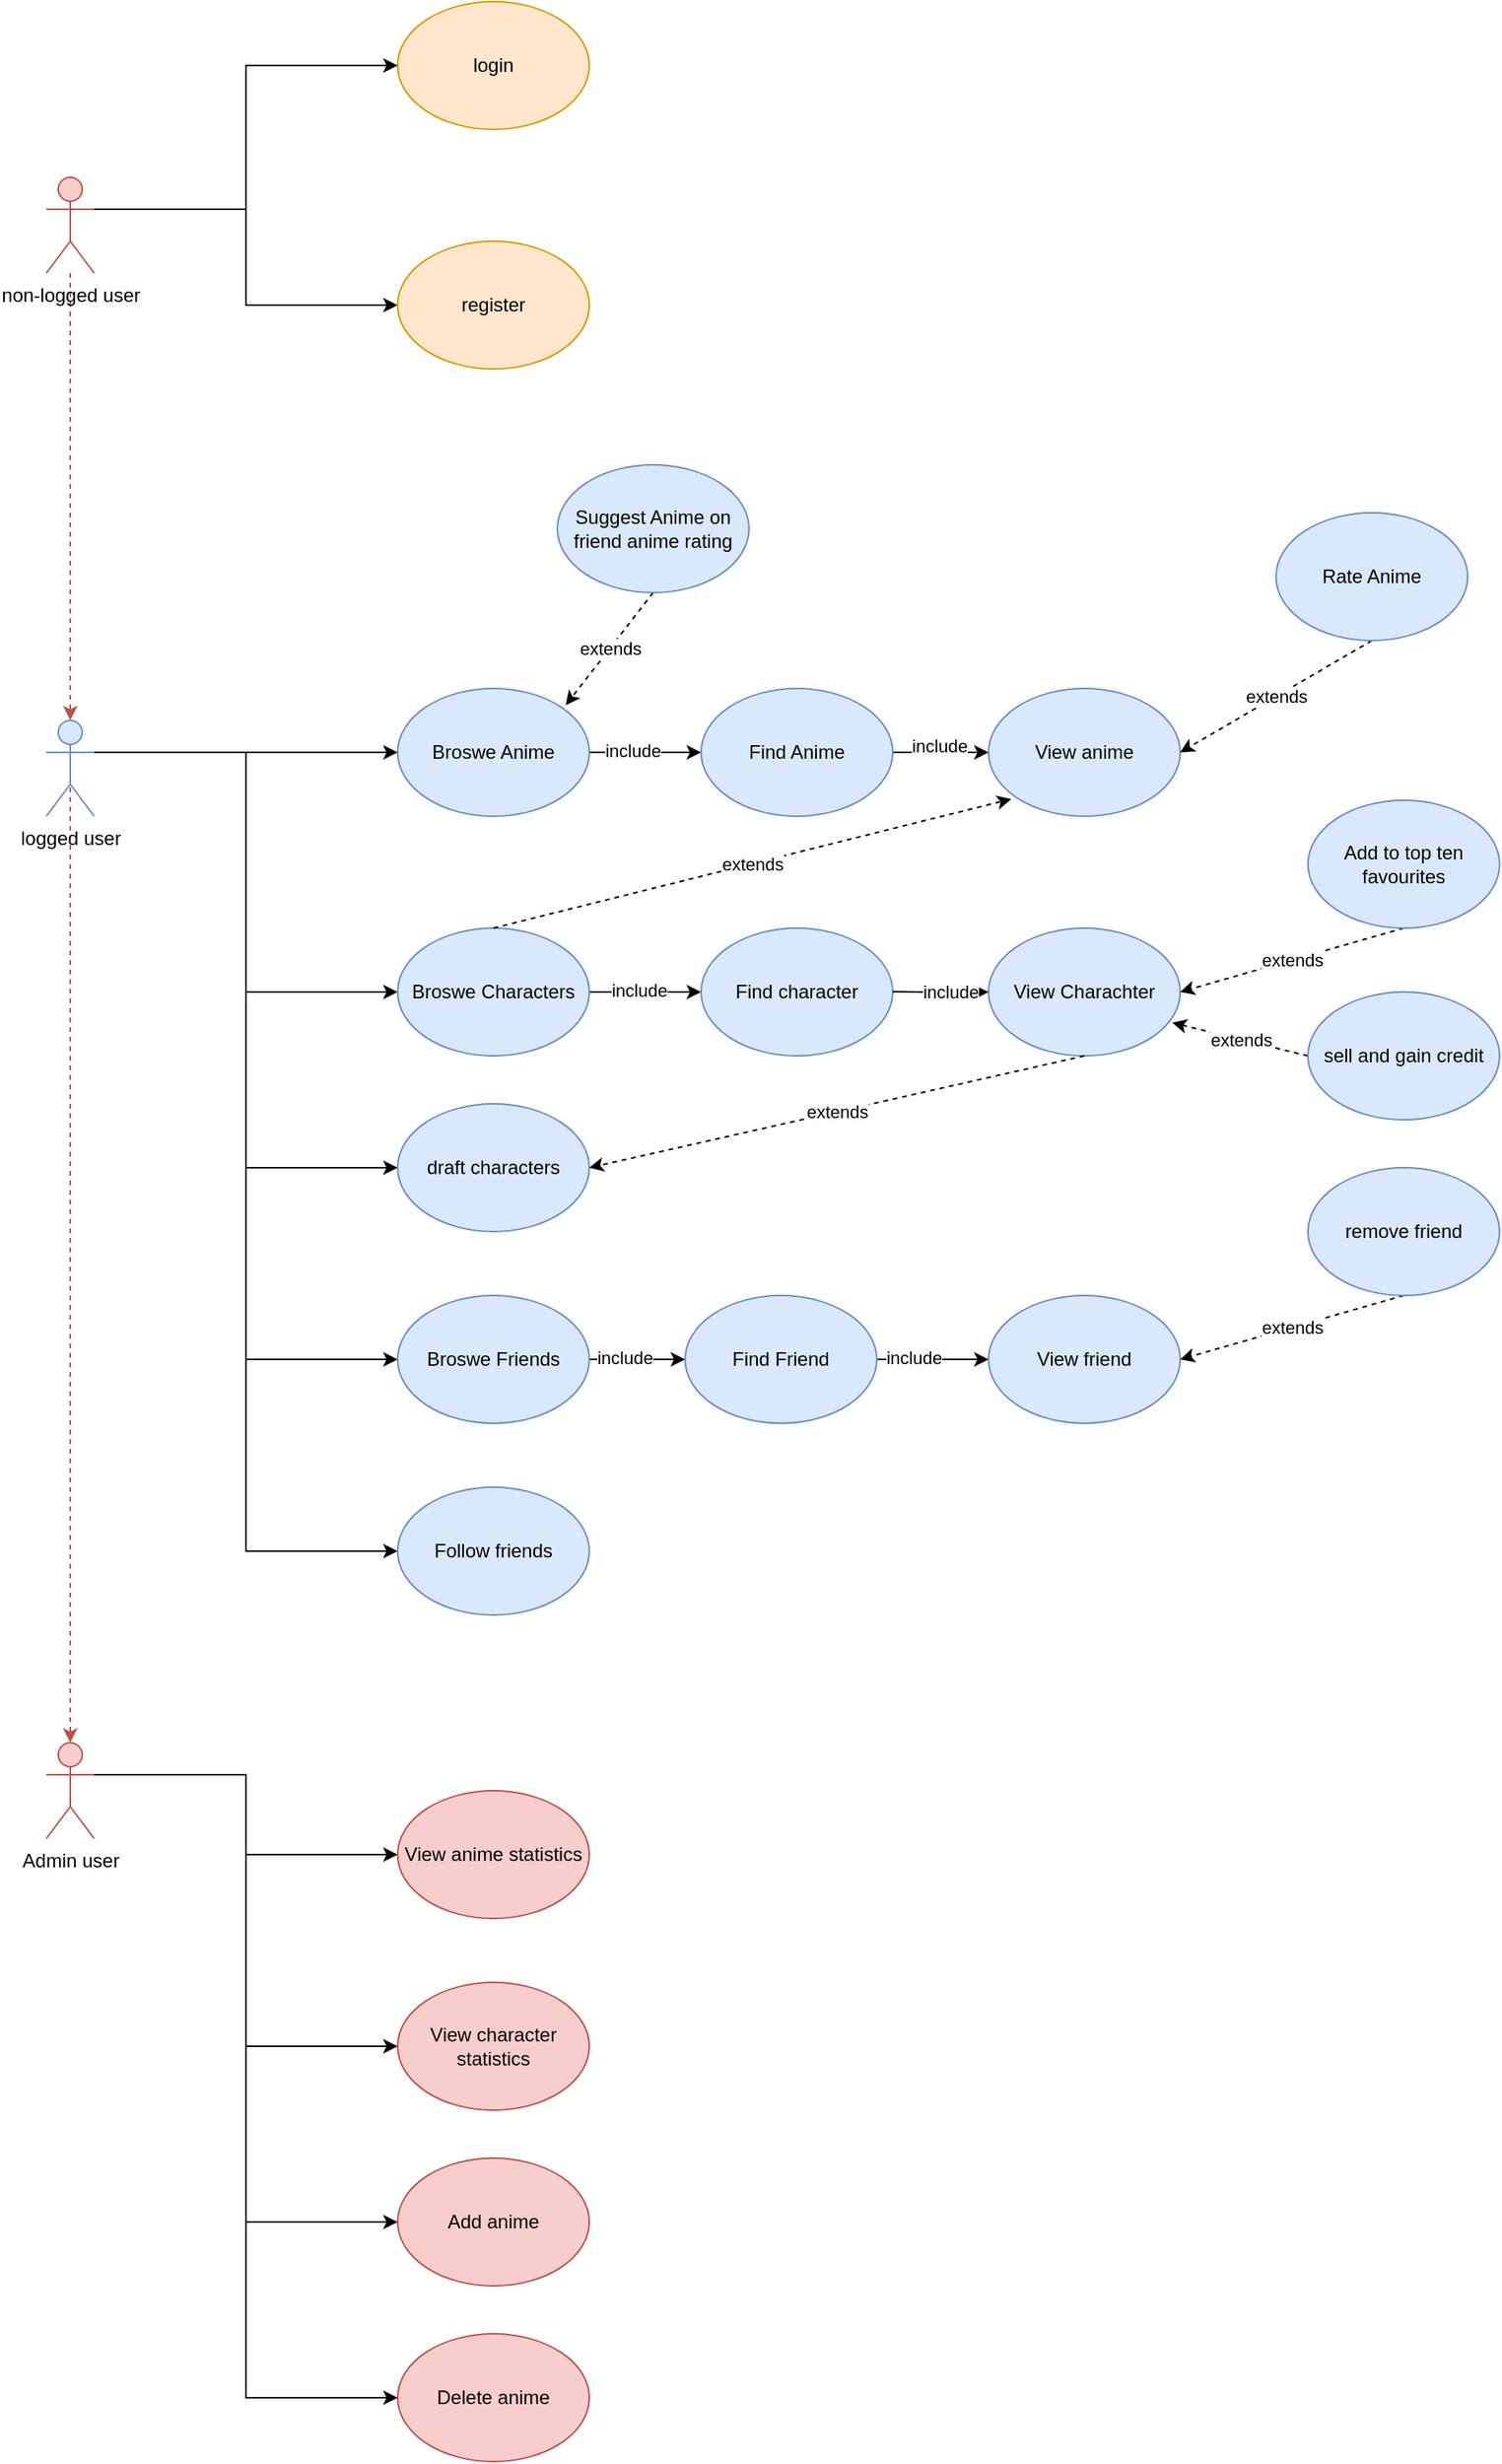 <mxfile version="20.8.5" type="device"><diagram id="5HhpzgoNFHP0nlPfY4iU" name="Pagina-1"><mxGraphModel dx="1590" dy="1038" grid="1" gridSize="10" guides="1" tooltips="1" connect="1" arrows="1" fold="1" page="1" pageScale="1" pageWidth="827" pageHeight="1169" math="0" shadow="0"><root><mxCell id="0"/><mxCell id="1" parent="0"/><mxCell id="sh5vTcwFlmgojdUTfpYs-1" value="login" style="ellipse;whiteSpace=wrap;html=1;fillColor=#ffe6cc;strokeColor=#d79b00;" vertex="1" parent="1"><mxGeometry x="270" y="40" width="120" height="80" as="geometry"/></mxCell><mxCell id="sh5vTcwFlmgojdUTfpYs-5" style="edgeStyle=orthogonalEdgeStyle;rounded=0;orthogonalLoop=1;jettySize=auto;html=1;exitX=1;exitY=0.333;exitDx=0;exitDy=0;exitPerimeter=0;entryX=0;entryY=0.5;entryDx=0;entryDy=0;" edge="1" parent="1" source="sh5vTcwFlmgojdUTfpYs-2" target="sh5vTcwFlmgojdUTfpYs-1"><mxGeometry relative="1" as="geometry"/></mxCell><mxCell id="sh5vTcwFlmgojdUTfpYs-6" style="edgeStyle=orthogonalEdgeStyle;rounded=0;orthogonalLoop=1;jettySize=auto;html=1;exitX=1;exitY=0.333;exitDx=0;exitDy=0;exitPerimeter=0;entryX=0;entryY=0.5;entryDx=0;entryDy=0;" edge="1" parent="1" source="sh5vTcwFlmgojdUTfpYs-2" target="sh5vTcwFlmgojdUTfpYs-4"><mxGeometry relative="1" as="geometry"/></mxCell><mxCell id="sh5vTcwFlmgojdUTfpYs-68" style="edgeStyle=orthogonalEdgeStyle;rounded=0;orthogonalLoop=1;jettySize=auto;html=1;entryX=0.5;entryY=0;entryDx=0;entryDy=0;entryPerimeter=0;fillColor=#f8cecc;strokeColor=#b85450;dashed=1;" edge="1" parent="1" source="sh5vTcwFlmgojdUTfpYs-2" target="sh5vTcwFlmgojdUTfpYs-7"><mxGeometry relative="1" as="geometry"/></mxCell><mxCell id="sh5vTcwFlmgojdUTfpYs-2" value="non-logged user" style="shape=umlActor;verticalLabelPosition=bottom;verticalAlign=top;html=1;outlineConnect=0;fillColor=#f8cecc;strokeColor=#b85450;" vertex="1" parent="1"><mxGeometry x="50" y="150" width="30" height="60" as="geometry"/></mxCell><mxCell id="sh5vTcwFlmgojdUTfpYs-13" style="edgeStyle=orthogonalEdgeStyle;rounded=0;orthogonalLoop=1;jettySize=auto;html=1;exitX=1;exitY=0.5;exitDx=0;exitDy=0;entryX=0;entryY=0.5;entryDx=0;entryDy=0;" edge="1" parent="1" source="sh5vTcwFlmgojdUTfpYs-3" target="sh5vTcwFlmgojdUTfpYs-12"><mxGeometry relative="1" as="geometry"/></mxCell><mxCell id="sh5vTcwFlmgojdUTfpYs-57" value="include" style="edgeLabel;html=1;align=center;verticalAlign=middle;resizable=0;points=[];" vertex="1" connectable="0" parent="sh5vTcwFlmgojdUTfpYs-13"><mxGeometry x="-0.24" y="1" relative="1" as="geometry"><mxPoint as="offset"/></mxGeometry></mxCell><mxCell id="sh5vTcwFlmgojdUTfpYs-3" value="Broswe Anime" style="ellipse;whiteSpace=wrap;html=1;fillColor=#dae8fc;strokeColor=#6c8ebf;" vertex="1" parent="1"><mxGeometry x="270" y="470" width="120" height="80" as="geometry"/></mxCell><mxCell id="sh5vTcwFlmgojdUTfpYs-4" value="register" style="ellipse;whiteSpace=wrap;html=1;fillColor=#ffe6cc;strokeColor=#d79b00;" vertex="1" parent="1"><mxGeometry x="270" y="190" width="120" height="80" as="geometry"/></mxCell><mxCell id="sh5vTcwFlmgojdUTfpYs-8" style="edgeStyle=orthogonalEdgeStyle;rounded=0;orthogonalLoop=1;jettySize=auto;html=1;exitX=1;exitY=0.333;exitDx=0;exitDy=0;exitPerimeter=0;entryX=0;entryY=0.5;entryDx=0;entryDy=0;" edge="1" parent="1" source="sh5vTcwFlmgojdUTfpYs-7" target="sh5vTcwFlmgojdUTfpYs-3"><mxGeometry relative="1" as="geometry"/></mxCell><mxCell id="sh5vTcwFlmgojdUTfpYs-25" style="edgeStyle=orthogonalEdgeStyle;rounded=0;orthogonalLoop=1;jettySize=auto;html=1;exitX=1;exitY=0.333;exitDx=0;exitDy=0;exitPerimeter=0;entryX=0;entryY=0.5;entryDx=0;entryDy=0;" edge="1" parent="1" source="sh5vTcwFlmgojdUTfpYs-7" target="sh5vTcwFlmgojdUTfpYs-24"><mxGeometry relative="1" as="geometry"/></mxCell><mxCell id="sh5vTcwFlmgojdUTfpYs-31" style="edgeStyle=orthogonalEdgeStyle;rounded=0;orthogonalLoop=1;jettySize=auto;html=1;exitX=1;exitY=0.333;exitDx=0;exitDy=0;exitPerimeter=0;entryX=0;entryY=0.5;entryDx=0;entryDy=0;" edge="1" parent="1" source="sh5vTcwFlmgojdUTfpYs-7" target="sh5vTcwFlmgojdUTfpYs-30"><mxGeometry relative="1" as="geometry"/></mxCell><mxCell id="sh5vTcwFlmgojdUTfpYs-50" style="edgeStyle=orthogonalEdgeStyle;rounded=0;orthogonalLoop=1;jettySize=auto;html=1;exitX=1;exitY=0.333;exitDx=0;exitDy=0;exitPerimeter=0;entryX=0;entryY=0.5;entryDx=0;entryDy=0;" edge="1" parent="1" source="sh5vTcwFlmgojdUTfpYs-7" target="sh5vTcwFlmgojdUTfpYs-48"><mxGeometry relative="1" as="geometry"/></mxCell><mxCell id="sh5vTcwFlmgojdUTfpYs-54" style="edgeStyle=orthogonalEdgeStyle;rounded=0;orthogonalLoop=1;jettySize=auto;html=1;exitX=1;exitY=0.333;exitDx=0;exitDy=0;exitPerimeter=0;entryX=0;entryY=0.5;entryDx=0;entryDy=0;" edge="1" parent="1" source="sh5vTcwFlmgojdUTfpYs-7" target="sh5vTcwFlmgojdUTfpYs-52"><mxGeometry relative="1" as="geometry"/></mxCell><mxCell id="sh5vTcwFlmgojdUTfpYs-70" style="edgeStyle=orthogonalEdgeStyle;rounded=0;orthogonalLoop=1;jettySize=auto;html=1;exitX=0.5;exitY=0.5;exitDx=0;exitDy=0;exitPerimeter=0;entryX=0.5;entryY=0;entryDx=0;entryDy=0;entryPerimeter=0;fillColor=#f8cecc;strokeColor=#b85450;dashed=1;" edge="1" parent="1" source="sh5vTcwFlmgojdUTfpYs-7" target="sh5vTcwFlmgojdUTfpYs-69"><mxGeometry relative="1" as="geometry"/></mxCell><mxCell id="sh5vTcwFlmgojdUTfpYs-7" value="logged user" style="shape=umlActor;verticalLabelPosition=bottom;verticalAlign=top;html=1;outlineConnect=0;fillColor=#dae8fc;strokeColor=#6c8ebf;" vertex="1" parent="1"><mxGeometry x="50" y="490" width="30" height="60" as="geometry"/></mxCell><mxCell id="sh5vTcwFlmgojdUTfpYs-9" value="" style="endArrow=classic;html=1;rounded=0;exitX=0.5;exitY=1;exitDx=0;exitDy=0;entryX=0.877;entryY=0.131;entryDx=0;entryDy=0;entryPerimeter=0;dashed=1;" edge="1" parent="1" source="sh5vTcwFlmgojdUTfpYs-11" target="sh5vTcwFlmgojdUTfpYs-3"><mxGeometry relative="1" as="geometry"><mxPoint x="430" y="540" as="sourcePoint"/><mxPoint x="290" y="650" as="targetPoint"/></mxGeometry></mxCell><mxCell id="sh5vTcwFlmgojdUTfpYs-10" value="extends" style="edgeLabel;resizable=0;html=1;align=center;verticalAlign=middle;" connectable="0" vertex="1" parent="sh5vTcwFlmgojdUTfpYs-9"><mxGeometry relative="1" as="geometry"/></mxCell><mxCell id="sh5vTcwFlmgojdUTfpYs-11" value="Suggest Anime on friend anime rating" style="ellipse;whiteSpace=wrap;html=1;fillColor=#dae8fc;strokeColor=#6c8ebf;" vertex="1" parent="1"><mxGeometry x="370" y="330" width="120" height="80" as="geometry"/></mxCell><mxCell id="sh5vTcwFlmgojdUTfpYs-15" style="edgeStyle=orthogonalEdgeStyle;rounded=0;orthogonalLoop=1;jettySize=auto;html=1;exitX=1;exitY=0.5;exitDx=0;exitDy=0;entryX=0;entryY=0.5;entryDx=0;entryDy=0;" edge="1" parent="1" source="sh5vTcwFlmgojdUTfpYs-12" target="sh5vTcwFlmgojdUTfpYs-14"><mxGeometry relative="1" as="geometry"/></mxCell><mxCell id="sh5vTcwFlmgojdUTfpYs-58" value="include" style="edgeLabel;html=1;align=center;verticalAlign=middle;resizable=0;points=[];" vertex="1" connectable="0" parent="sh5vTcwFlmgojdUTfpYs-15"><mxGeometry x="-0.052" y="4" relative="1" as="geometry"><mxPoint as="offset"/></mxGeometry></mxCell><mxCell id="sh5vTcwFlmgojdUTfpYs-12" value="Find Anime" style="ellipse;whiteSpace=wrap;html=1;fillColor=#dae8fc;strokeColor=#6c8ebf;" vertex="1" parent="1"><mxGeometry x="460" y="470" width="120" height="80" as="geometry"/></mxCell><mxCell id="sh5vTcwFlmgojdUTfpYs-14" value="View anime" style="ellipse;whiteSpace=wrap;html=1;fillColor=#dae8fc;strokeColor=#6c8ebf;" vertex="1" parent="1"><mxGeometry x="640" y="470" width="120" height="80" as="geometry"/></mxCell><mxCell id="sh5vTcwFlmgojdUTfpYs-16" value="" style="endArrow=classic;html=1;rounded=0;exitX=0.5;exitY=1;exitDx=0;exitDy=0;entryX=1;entryY=0.5;entryDx=0;entryDy=0;dashed=1;" edge="1" parent="1" source="sh5vTcwFlmgojdUTfpYs-18" target="sh5vTcwFlmgojdUTfpYs-14"><mxGeometry relative="1" as="geometry"><mxPoint x="780" y="520" as="sourcePoint"/><mxPoint x="725.24" y="460.48" as="targetPoint"/></mxGeometry></mxCell><mxCell id="sh5vTcwFlmgojdUTfpYs-17" value="extends" style="edgeLabel;resizable=0;html=1;align=center;verticalAlign=middle;" connectable="0" vertex="1" parent="sh5vTcwFlmgojdUTfpYs-16"><mxGeometry relative="1" as="geometry"/></mxCell><mxCell id="sh5vTcwFlmgojdUTfpYs-18" value="Rate Anime" style="ellipse;whiteSpace=wrap;html=1;fillColor=#dae8fc;strokeColor=#6c8ebf;" vertex="1" parent="1"><mxGeometry x="820" y="360" width="120" height="80" as="geometry"/></mxCell><mxCell id="sh5vTcwFlmgojdUTfpYs-29" style="edgeStyle=orthogonalEdgeStyle;rounded=0;orthogonalLoop=1;jettySize=auto;html=1;exitX=1;exitY=0.5;exitDx=0;exitDy=0;entryX=0;entryY=0.5;entryDx=0;entryDy=0;" edge="1" parent="1" source="sh5vTcwFlmgojdUTfpYs-24" target="sh5vTcwFlmgojdUTfpYs-28"><mxGeometry relative="1" as="geometry"/></mxCell><mxCell id="sh5vTcwFlmgojdUTfpYs-59" value="include" style="edgeLabel;html=1;align=center;verticalAlign=middle;resizable=0;points=[];" vertex="1" connectable="0" parent="sh5vTcwFlmgojdUTfpYs-29"><mxGeometry x="-0.286" y="1" relative="1" as="geometry"><mxPoint as="offset"/></mxGeometry></mxCell><mxCell id="sh5vTcwFlmgojdUTfpYs-24" value="Broswe Friends" style="ellipse;whiteSpace=wrap;html=1;fillColor=#dae8fc;strokeColor=#6c8ebf;" vertex="1" parent="1"><mxGeometry x="270" y="850" width="120" height="80" as="geometry"/></mxCell><mxCell id="sh5vTcwFlmgojdUTfpYs-44" value="" style="edgeStyle=orthogonalEdgeStyle;rounded=0;orthogonalLoop=1;jettySize=auto;html=1;" edge="1" parent="1" source="sh5vTcwFlmgojdUTfpYs-28" target="sh5vTcwFlmgojdUTfpYs-43"><mxGeometry relative="1" as="geometry"/></mxCell><mxCell id="sh5vTcwFlmgojdUTfpYs-60" value="include" style="edgeLabel;html=1;align=center;verticalAlign=middle;resizable=0;points=[];" vertex="1" connectable="0" parent="sh5vTcwFlmgojdUTfpYs-44"><mxGeometry x="-0.346" y="1" relative="1" as="geometry"><mxPoint as="offset"/></mxGeometry></mxCell><mxCell id="sh5vTcwFlmgojdUTfpYs-28" value="Find Friend" style="ellipse;whiteSpace=wrap;html=1;fillColor=#dae8fc;strokeColor=#6c8ebf;" vertex="1" parent="1"><mxGeometry x="450" y="850" width="120" height="80" as="geometry"/></mxCell><mxCell id="sh5vTcwFlmgojdUTfpYs-33" style="edgeStyle=orthogonalEdgeStyle;rounded=0;orthogonalLoop=1;jettySize=auto;html=1;exitX=1;exitY=0.5;exitDx=0;exitDy=0;entryX=0;entryY=0.5;entryDx=0;entryDy=0;" edge="1" parent="1" source="sh5vTcwFlmgojdUTfpYs-30" target="sh5vTcwFlmgojdUTfpYs-32"><mxGeometry relative="1" as="geometry"/></mxCell><mxCell id="sh5vTcwFlmgojdUTfpYs-55" value="include" style="edgeLabel;html=1;align=center;verticalAlign=middle;resizable=0;points=[];" vertex="1" connectable="0" parent="sh5vTcwFlmgojdUTfpYs-33"><mxGeometry x="-0.134" y="1" relative="1" as="geometry"><mxPoint as="offset"/></mxGeometry></mxCell><mxCell id="sh5vTcwFlmgojdUTfpYs-30" value="Broswe Characters" style="ellipse;whiteSpace=wrap;html=1;fillColor=#dae8fc;strokeColor=#6c8ebf;" vertex="1" parent="1"><mxGeometry x="270" y="620" width="120" height="80" as="geometry"/></mxCell><mxCell id="sh5vTcwFlmgojdUTfpYs-32" value="Find character" style="ellipse;whiteSpace=wrap;html=1;fillColor=#dae8fc;strokeColor=#6c8ebf;" vertex="1" parent="1"><mxGeometry x="460" y="620" width="120" height="80" as="geometry"/></mxCell><mxCell id="sh5vTcwFlmgojdUTfpYs-35" value="" style="endArrow=classic;html=1;rounded=0;exitX=0.5;exitY=0;exitDx=0;exitDy=0;entryX=0.119;entryY=0.865;entryDx=0;entryDy=0;dashed=1;entryPerimeter=0;" edge="1" parent="1" source="sh5vTcwFlmgojdUTfpYs-30" target="sh5vTcwFlmgojdUTfpYs-14"><mxGeometry relative="1" as="geometry"><mxPoint x="830" y="420" as="sourcePoint"/><mxPoint x="742.426" y="491.716" as="targetPoint"/></mxGeometry></mxCell><mxCell id="sh5vTcwFlmgojdUTfpYs-36" value="extends" style="edgeLabel;resizable=0;html=1;align=center;verticalAlign=middle;" connectable="0" vertex="1" parent="sh5vTcwFlmgojdUTfpYs-35"><mxGeometry relative="1" as="geometry"/></mxCell><mxCell id="sh5vTcwFlmgojdUTfpYs-37" value="View Charachter" style="ellipse;whiteSpace=wrap;html=1;fillColor=#dae8fc;strokeColor=#6c8ebf;" vertex="1" parent="1"><mxGeometry x="640" y="620" width="120" height="80" as="geometry"/></mxCell><mxCell id="sh5vTcwFlmgojdUTfpYs-38" style="edgeStyle=orthogonalEdgeStyle;rounded=0;orthogonalLoop=1;jettySize=auto;html=1;exitX=1;exitY=0.5;exitDx=0;exitDy=0;entryX=0;entryY=0.5;entryDx=0;entryDy=0;" edge="1" parent="1" target="sh5vTcwFlmgojdUTfpYs-37"><mxGeometry relative="1" as="geometry"><mxPoint x="580" y="659.77" as="sourcePoint"/><mxPoint x="650.0" y="659.77" as="targetPoint"/></mxGeometry></mxCell><mxCell id="sh5vTcwFlmgojdUTfpYs-56" value="include" style="edgeLabel;html=1;align=center;verticalAlign=middle;resizable=0;points=[];" vertex="1" connectable="0" parent="sh5vTcwFlmgojdUTfpYs-38"><mxGeometry x="0.198" relative="1" as="geometry"><mxPoint as="offset"/></mxGeometry></mxCell><mxCell id="sh5vTcwFlmgojdUTfpYs-40" value="a" style="endArrow=classic;html=1;rounded=0;exitX=0.5;exitY=1;exitDx=0;exitDy=0;entryX=1;entryY=0.5;entryDx=0;entryDy=0;dashed=1;" edge="1" parent="1" source="sh5vTcwFlmgojdUTfpYs-42" target="sh5vTcwFlmgojdUTfpYs-37"><mxGeometry relative="1" as="geometry"><mxPoint x="900.28" y="690" as="sourcePoint"/><mxPoint x="759.996" y="641.716" as="targetPoint"/></mxGeometry></mxCell><mxCell id="sh5vTcwFlmgojdUTfpYs-41" value="extends" style="edgeLabel;resizable=0;html=1;align=center;verticalAlign=middle;" connectable="0" vertex="1" parent="sh5vTcwFlmgojdUTfpYs-40"><mxGeometry relative="1" as="geometry"/></mxCell><mxCell id="sh5vTcwFlmgojdUTfpYs-42" value="Add to top ten favourites" style="ellipse;whiteSpace=wrap;html=1;fillColor=#dae8fc;strokeColor=#6c8ebf;" vertex="1" parent="1"><mxGeometry x="840.0" y="540" width="120" height="80" as="geometry"/></mxCell><mxCell id="sh5vTcwFlmgojdUTfpYs-43" value="View friend" style="ellipse;whiteSpace=wrap;html=1;fillColor=#dae8fc;strokeColor=#6c8ebf;" vertex="1" parent="1"><mxGeometry x="640" y="850" width="120" height="80" as="geometry"/></mxCell><mxCell id="sh5vTcwFlmgojdUTfpYs-45" value="a" style="endArrow=classic;html=1;rounded=0;exitX=0.5;exitY=1;exitDx=0;exitDy=0;entryX=1;entryY=0.5;entryDx=0;entryDy=0;dashed=1;" edge="1" parent="1" source="sh5vTcwFlmgojdUTfpYs-47" target="sh5vTcwFlmgojdUTfpYs-43"><mxGeometry relative="1" as="geometry"><mxPoint x="1015.42" y="965" as="sourcePoint"/><mxPoint x="769.996" y="871.716" as="targetPoint"/></mxGeometry></mxCell><mxCell id="sh5vTcwFlmgojdUTfpYs-46" value="extends" style="edgeLabel;resizable=0;html=1;align=center;verticalAlign=middle;" connectable="0" vertex="1" parent="sh5vTcwFlmgojdUTfpYs-45"><mxGeometry relative="1" as="geometry"/></mxCell><mxCell id="sh5vTcwFlmgojdUTfpYs-47" value="remove friend" style="ellipse;whiteSpace=wrap;html=1;fillColor=#dae8fc;strokeColor=#6c8ebf;" vertex="1" parent="1"><mxGeometry x="840.0" y="770" width="120" height="80" as="geometry"/></mxCell><mxCell id="sh5vTcwFlmgojdUTfpYs-48" value="Follow friends" style="ellipse;whiteSpace=wrap;html=1;fillColor=#dae8fc;strokeColor=#6c8ebf;" vertex="1" parent="1"><mxGeometry x="270" y="970" width="120" height="80" as="geometry"/></mxCell><mxCell id="sh5vTcwFlmgojdUTfpYs-52" value="draft characters" style="ellipse;whiteSpace=wrap;html=1;strokeColor=#6c8ebf;fillColor=#dae8fc;" vertex="1" parent="1"><mxGeometry x="270" y="730" width="120" height="80" as="geometry"/></mxCell><mxCell id="sh5vTcwFlmgojdUTfpYs-62" value="a" style="endArrow=classic;html=1;rounded=0;exitX=0.5;exitY=1;exitDx=0;exitDy=0;entryX=1;entryY=0.5;entryDx=0;entryDy=0;dashed=1;" edge="1" parent="1" source="sh5vTcwFlmgojdUTfpYs-37" target="sh5vTcwFlmgojdUTfpYs-52"><mxGeometry relative="1" as="geometry"><mxPoint x="527" y="730" as="sourcePoint"/><mxPoint x="400" y="770.0" as="targetPoint"/></mxGeometry></mxCell><mxCell id="sh5vTcwFlmgojdUTfpYs-63" value="extends" style="edgeLabel;resizable=0;html=1;align=center;verticalAlign=middle;" connectable="0" vertex="1" parent="sh5vTcwFlmgojdUTfpYs-62"><mxGeometry relative="1" as="geometry"/></mxCell><mxCell id="sh5vTcwFlmgojdUTfpYs-65" value="a" style="endArrow=classic;html=1;rounded=0;entryX=0.959;entryY=0.741;entryDx=0;entryDy=0;dashed=1;exitX=0;exitY=0.5;exitDx=0;exitDy=0;entryPerimeter=0;" edge="1" parent="1" source="sh5vTcwFlmgojdUTfpYs-67" target="sh5vTcwFlmgojdUTfpYs-37"><mxGeometry relative="1" as="geometry"><mxPoint x="800" y="680" as="sourcePoint"/><mxPoint x="770" y="670" as="targetPoint"/></mxGeometry></mxCell><mxCell id="sh5vTcwFlmgojdUTfpYs-66" value="extends" style="edgeLabel;resizable=0;html=1;align=center;verticalAlign=middle;" connectable="0" vertex="1" parent="sh5vTcwFlmgojdUTfpYs-65"><mxGeometry relative="1" as="geometry"/></mxCell><mxCell id="sh5vTcwFlmgojdUTfpYs-67" value="sell and gain credit" style="ellipse;whiteSpace=wrap;html=1;fillColor=#dae8fc;strokeColor=#6c8ebf;" vertex="1" parent="1"><mxGeometry x="840.0" y="660" width="120" height="80" as="geometry"/></mxCell><mxCell id="sh5vTcwFlmgojdUTfpYs-73" style="edgeStyle=orthogonalEdgeStyle;rounded=0;orthogonalLoop=1;jettySize=auto;html=1;exitX=1;exitY=0.333;exitDx=0;exitDy=0;exitPerimeter=0;entryX=0;entryY=0.5;entryDx=0;entryDy=0;" edge="1" parent="1" source="sh5vTcwFlmgojdUTfpYs-69" target="sh5vTcwFlmgojdUTfpYs-71"><mxGeometry relative="1" as="geometry"/></mxCell><mxCell id="sh5vTcwFlmgojdUTfpYs-74" style="edgeStyle=orthogonalEdgeStyle;rounded=0;orthogonalLoop=1;jettySize=auto;html=1;exitX=1;exitY=0.333;exitDx=0;exitDy=0;exitPerimeter=0;entryX=0;entryY=0.5;entryDx=0;entryDy=0;" edge="1" parent="1" source="sh5vTcwFlmgojdUTfpYs-69" target="sh5vTcwFlmgojdUTfpYs-72"><mxGeometry relative="1" as="geometry"/></mxCell><mxCell id="sh5vTcwFlmgojdUTfpYs-78" style="edgeStyle=orthogonalEdgeStyle;rounded=0;orthogonalLoop=1;jettySize=auto;html=1;exitX=1;exitY=0.333;exitDx=0;exitDy=0;exitPerimeter=0;entryX=0;entryY=0.5;entryDx=0;entryDy=0;" edge="1" parent="1" source="sh5vTcwFlmgojdUTfpYs-69" target="sh5vTcwFlmgojdUTfpYs-76"><mxGeometry relative="1" as="geometry"/></mxCell><mxCell id="sh5vTcwFlmgojdUTfpYs-79" style="edgeStyle=orthogonalEdgeStyle;rounded=0;orthogonalLoop=1;jettySize=auto;html=1;exitX=1;exitY=0.333;exitDx=0;exitDy=0;exitPerimeter=0;entryX=0;entryY=0.5;entryDx=0;entryDy=0;" edge="1" parent="1" source="sh5vTcwFlmgojdUTfpYs-69" target="sh5vTcwFlmgojdUTfpYs-77"><mxGeometry relative="1" as="geometry"/></mxCell><mxCell id="sh5vTcwFlmgojdUTfpYs-69" value="Admin user" style="shape=umlActor;verticalLabelPosition=bottom;verticalAlign=top;html=1;outlineConnect=0;fillColor=#f8cecc;strokeColor=#b85450;" vertex="1" parent="1"><mxGeometry x="50" y="1130" width="30" height="60" as="geometry"/></mxCell><mxCell id="sh5vTcwFlmgojdUTfpYs-71" value="View anime statistics" style="ellipse;whiteSpace=wrap;html=1;fillColor=#f8cecc;strokeColor=#b85450;" vertex="1" parent="1"><mxGeometry x="270" y="1160" width="120" height="80" as="geometry"/></mxCell><mxCell id="sh5vTcwFlmgojdUTfpYs-72" value="View character statistics" style="ellipse;whiteSpace=wrap;html=1;fillColor=#f8cecc;strokeColor=#b85450;" vertex="1" parent="1"><mxGeometry x="270" y="1280" width="120" height="80" as="geometry"/></mxCell><mxCell id="sh5vTcwFlmgojdUTfpYs-76" value="Add anime" style="ellipse;whiteSpace=wrap;html=1;fillColor=#f8cecc;strokeColor=#b85450;" vertex="1" parent="1"><mxGeometry x="270" y="1390" width="120" height="80" as="geometry"/></mxCell><mxCell id="sh5vTcwFlmgojdUTfpYs-77" value="Delete anime" style="ellipse;whiteSpace=wrap;html=1;fillColor=#f8cecc;strokeColor=#b85450;" vertex="1" parent="1"><mxGeometry x="270" y="1500" width="120" height="80" as="geometry"/></mxCell></root></mxGraphModel></diagram></mxfile>